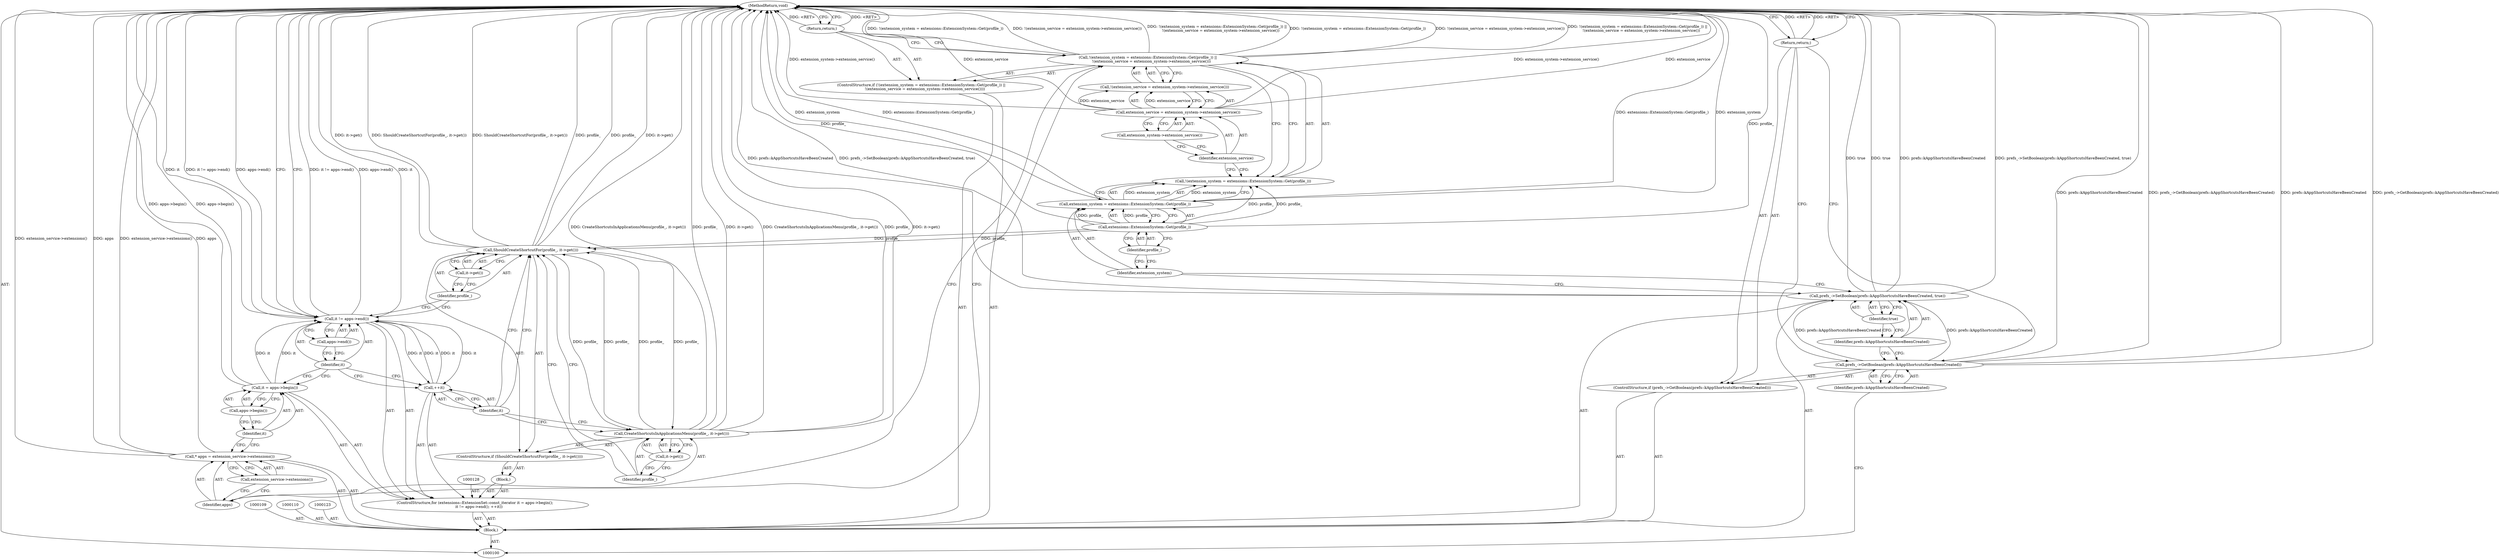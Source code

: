 digraph "0_Chrome_438b99bc730bc665eedfc62c4eb864c981e5c65f_0" {
"1000145" [label="(MethodReturn,void)"];
"1000101" [label="(Block,)"];
"1000121" [label="(Call,extension_system->extension_service())"];
"1000118" [label="(Call,!(extension_service = extension_system->extension_service()))"];
"1000119" [label="(Call,extension_service = extension_system->extension_service())"];
"1000120" [label="(Identifier,extension_service)"];
"1000122" [label="(Return,return;)"];
"1000124" [label="(Call,* apps = extension_service->extensions())"];
"1000125" [label="(Identifier,apps)"];
"1000126" [label="(Call,extension_service->extensions())"];
"1000127" [label="(ControlStructure,for (extensions::ExtensionSet::const_iterator it = apps->begin();\n       it != apps->end(); ++it))"];
"1000129" [label="(Call,it = apps->begin())"];
"1000130" [label="(Identifier,it)"];
"1000131" [label="(Call,apps->begin())"];
"1000134" [label="(Call,apps->end())"];
"1000135" [label="(Call,++it)"];
"1000136" [label="(Identifier,it)"];
"1000137" [label="(Block,)"];
"1000132" [label="(Call,it != apps->end())"];
"1000133" [label="(Identifier,it)"];
"1000140" [label="(Identifier,profile_)"];
"1000138" [label="(ControlStructure,if (ShouldCreateShortcutFor(profile_, it->get())))"];
"1000141" [label="(Call,it->get())"];
"1000139" [label="(Call,ShouldCreateShortcutFor(profile_, it->get()))"];
"1000143" [label="(Identifier,profile_)"];
"1000144" [label="(Call,it->get())"];
"1000142" [label="(Call,CreateShortcutsInApplicationsMenu(profile_, it->get()))"];
"1000102" [label="(ControlStructure,if (prefs_->GetBoolean(prefs::kAppShortcutsHaveBeenCreated)))"];
"1000104" [label="(Identifier,prefs::kAppShortcutsHaveBeenCreated)"];
"1000103" [label="(Call,prefs_->GetBoolean(prefs::kAppShortcutsHaveBeenCreated))"];
"1000105" [label="(Return,return;)"];
"1000106" [label="(Call,prefs_->SetBoolean(prefs::kAppShortcutsHaveBeenCreated, true))"];
"1000107" [label="(Identifier,prefs::kAppShortcutsHaveBeenCreated)"];
"1000108" [label="(Identifier,true)"];
"1000111" [label="(ControlStructure,if (!(extension_system = extensions::ExtensionSystem::Get(profile_)) ||\n      !(extension_service = extension_system->extension_service())))"];
"1000116" [label="(Call,extensions::ExtensionSystem::Get(profile_))"];
"1000112" [label="(Call,!(extension_system = extensions::ExtensionSystem::Get(profile_)) ||\n      !(extension_service = extension_system->extension_service()))"];
"1000113" [label="(Call,!(extension_system = extensions::ExtensionSystem::Get(profile_)))"];
"1000117" [label="(Identifier,profile_)"];
"1000114" [label="(Call,extension_system = extensions::ExtensionSystem::Get(profile_))"];
"1000115" [label="(Identifier,extension_system)"];
"1000145" -> "1000100"  [label="AST: "];
"1000145" -> "1000105"  [label="CFG: "];
"1000145" -> "1000122"  [label="CFG: "];
"1000145" -> "1000132"  [label="CFG: "];
"1000122" -> "1000145"  [label="DDG: <RET>"];
"1000116" -> "1000145"  [label="DDG: profile_"];
"1000124" -> "1000145"  [label="DDG: extension_service->extensions()"];
"1000124" -> "1000145"  [label="DDG: apps"];
"1000142" -> "1000145"  [label="DDG: CreateShortcutsInApplicationsMenu(profile_, it->get())"];
"1000142" -> "1000145"  [label="DDG: profile_"];
"1000142" -> "1000145"  [label="DDG: it->get()"];
"1000106" -> "1000145"  [label="DDG: true"];
"1000106" -> "1000145"  [label="DDG: prefs::kAppShortcutsHaveBeenCreated"];
"1000106" -> "1000145"  [label="DDG: prefs_->SetBoolean(prefs::kAppShortcutsHaveBeenCreated, true)"];
"1000103" -> "1000145"  [label="DDG: prefs::kAppShortcutsHaveBeenCreated"];
"1000103" -> "1000145"  [label="DDG: prefs_->GetBoolean(prefs::kAppShortcutsHaveBeenCreated)"];
"1000139" -> "1000145"  [label="DDG: profile_"];
"1000139" -> "1000145"  [label="DDG: it->get()"];
"1000139" -> "1000145"  [label="DDG: ShouldCreateShortcutFor(profile_, it->get())"];
"1000112" -> "1000145"  [label="DDG: !(extension_service = extension_system->extension_service())"];
"1000112" -> "1000145"  [label="DDG: !(extension_system = extensions::ExtensionSystem::Get(profile_)) ||\n      !(extension_service = extension_system->extension_service())"];
"1000112" -> "1000145"  [label="DDG: !(extension_system = extensions::ExtensionSystem::Get(profile_))"];
"1000114" -> "1000145"  [label="DDG: extensions::ExtensionSystem::Get(profile_)"];
"1000114" -> "1000145"  [label="DDG: extension_system"];
"1000132" -> "1000145"  [label="DDG: it != apps->end()"];
"1000132" -> "1000145"  [label="DDG: apps->end()"];
"1000132" -> "1000145"  [label="DDG: it"];
"1000119" -> "1000145"  [label="DDG: extension_system->extension_service()"];
"1000119" -> "1000145"  [label="DDG: extension_service"];
"1000129" -> "1000145"  [label="DDG: apps->begin()"];
"1000105" -> "1000145"  [label="DDG: <RET>"];
"1000101" -> "1000100"  [label="AST: "];
"1000102" -> "1000101"  [label="AST: "];
"1000106" -> "1000101"  [label="AST: "];
"1000109" -> "1000101"  [label="AST: "];
"1000110" -> "1000101"  [label="AST: "];
"1000111" -> "1000101"  [label="AST: "];
"1000123" -> "1000101"  [label="AST: "];
"1000124" -> "1000101"  [label="AST: "];
"1000127" -> "1000101"  [label="AST: "];
"1000121" -> "1000119"  [label="AST: "];
"1000121" -> "1000120"  [label="CFG: "];
"1000119" -> "1000121"  [label="CFG: "];
"1000118" -> "1000112"  [label="AST: "];
"1000118" -> "1000119"  [label="CFG: "];
"1000119" -> "1000118"  [label="AST: "];
"1000112" -> "1000118"  [label="CFG: "];
"1000119" -> "1000118"  [label="DDG: extension_service"];
"1000119" -> "1000118"  [label="AST: "];
"1000119" -> "1000121"  [label="CFG: "];
"1000120" -> "1000119"  [label="AST: "];
"1000121" -> "1000119"  [label="AST: "];
"1000118" -> "1000119"  [label="CFG: "];
"1000119" -> "1000145"  [label="DDG: extension_system->extension_service()"];
"1000119" -> "1000145"  [label="DDG: extension_service"];
"1000119" -> "1000118"  [label="DDG: extension_service"];
"1000120" -> "1000119"  [label="AST: "];
"1000120" -> "1000113"  [label="CFG: "];
"1000121" -> "1000120"  [label="CFG: "];
"1000122" -> "1000111"  [label="AST: "];
"1000122" -> "1000112"  [label="CFG: "];
"1000145" -> "1000122"  [label="CFG: "];
"1000122" -> "1000145"  [label="DDG: <RET>"];
"1000124" -> "1000101"  [label="AST: "];
"1000124" -> "1000126"  [label="CFG: "];
"1000125" -> "1000124"  [label="AST: "];
"1000126" -> "1000124"  [label="AST: "];
"1000130" -> "1000124"  [label="CFG: "];
"1000124" -> "1000145"  [label="DDG: extension_service->extensions()"];
"1000124" -> "1000145"  [label="DDG: apps"];
"1000125" -> "1000124"  [label="AST: "];
"1000125" -> "1000112"  [label="CFG: "];
"1000126" -> "1000125"  [label="CFG: "];
"1000126" -> "1000124"  [label="AST: "];
"1000126" -> "1000125"  [label="CFG: "];
"1000124" -> "1000126"  [label="CFG: "];
"1000127" -> "1000101"  [label="AST: "];
"1000128" -> "1000127"  [label="AST: "];
"1000129" -> "1000127"  [label="AST: "];
"1000132" -> "1000127"  [label="AST: "];
"1000135" -> "1000127"  [label="AST: "];
"1000137" -> "1000127"  [label="AST: "];
"1000129" -> "1000127"  [label="AST: "];
"1000129" -> "1000131"  [label="CFG: "];
"1000130" -> "1000129"  [label="AST: "];
"1000131" -> "1000129"  [label="AST: "];
"1000133" -> "1000129"  [label="CFG: "];
"1000129" -> "1000145"  [label="DDG: apps->begin()"];
"1000129" -> "1000132"  [label="DDG: it"];
"1000130" -> "1000129"  [label="AST: "];
"1000130" -> "1000124"  [label="CFG: "];
"1000131" -> "1000130"  [label="CFG: "];
"1000131" -> "1000129"  [label="AST: "];
"1000131" -> "1000130"  [label="CFG: "];
"1000129" -> "1000131"  [label="CFG: "];
"1000134" -> "1000132"  [label="AST: "];
"1000134" -> "1000133"  [label="CFG: "];
"1000132" -> "1000134"  [label="CFG: "];
"1000135" -> "1000127"  [label="AST: "];
"1000135" -> "1000136"  [label="CFG: "];
"1000136" -> "1000135"  [label="AST: "];
"1000133" -> "1000135"  [label="CFG: "];
"1000135" -> "1000132"  [label="DDG: it"];
"1000132" -> "1000135"  [label="DDG: it"];
"1000136" -> "1000135"  [label="AST: "];
"1000136" -> "1000142"  [label="CFG: "];
"1000136" -> "1000139"  [label="CFG: "];
"1000135" -> "1000136"  [label="CFG: "];
"1000137" -> "1000127"  [label="AST: "];
"1000138" -> "1000137"  [label="AST: "];
"1000132" -> "1000127"  [label="AST: "];
"1000132" -> "1000134"  [label="CFG: "];
"1000133" -> "1000132"  [label="AST: "];
"1000134" -> "1000132"  [label="AST: "];
"1000140" -> "1000132"  [label="CFG: "];
"1000145" -> "1000132"  [label="CFG: "];
"1000132" -> "1000145"  [label="DDG: it != apps->end()"];
"1000132" -> "1000145"  [label="DDG: apps->end()"];
"1000132" -> "1000145"  [label="DDG: it"];
"1000129" -> "1000132"  [label="DDG: it"];
"1000135" -> "1000132"  [label="DDG: it"];
"1000132" -> "1000135"  [label="DDG: it"];
"1000133" -> "1000132"  [label="AST: "];
"1000133" -> "1000129"  [label="CFG: "];
"1000133" -> "1000135"  [label="CFG: "];
"1000134" -> "1000133"  [label="CFG: "];
"1000140" -> "1000139"  [label="AST: "];
"1000140" -> "1000132"  [label="CFG: "];
"1000141" -> "1000140"  [label="CFG: "];
"1000138" -> "1000137"  [label="AST: "];
"1000139" -> "1000138"  [label="AST: "];
"1000142" -> "1000138"  [label="AST: "];
"1000141" -> "1000139"  [label="AST: "];
"1000141" -> "1000140"  [label="CFG: "];
"1000139" -> "1000141"  [label="CFG: "];
"1000139" -> "1000138"  [label="AST: "];
"1000139" -> "1000141"  [label="CFG: "];
"1000140" -> "1000139"  [label="AST: "];
"1000141" -> "1000139"  [label="AST: "];
"1000143" -> "1000139"  [label="CFG: "];
"1000136" -> "1000139"  [label="CFG: "];
"1000139" -> "1000145"  [label="DDG: profile_"];
"1000139" -> "1000145"  [label="DDG: it->get()"];
"1000139" -> "1000145"  [label="DDG: ShouldCreateShortcutFor(profile_, it->get())"];
"1000116" -> "1000139"  [label="DDG: profile_"];
"1000142" -> "1000139"  [label="DDG: profile_"];
"1000139" -> "1000142"  [label="DDG: profile_"];
"1000143" -> "1000142"  [label="AST: "];
"1000143" -> "1000139"  [label="CFG: "];
"1000144" -> "1000143"  [label="CFG: "];
"1000144" -> "1000142"  [label="AST: "];
"1000144" -> "1000143"  [label="CFG: "];
"1000142" -> "1000144"  [label="CFG: "];
"1000142" -> "1000138"  [label="AST: "];
"1000142" -> "1000144"  [label="CFG: "];
"1000143" -> "1000142"  [label="AST: "];
"1000144" -> "1000142"  [label="AST: "];
"1000136" -> "1000142"  [label="CFG: "];
"1000142" -> "1000145"  [label="DDG: CreateShortcutsInApplicationsMenu(profile_, it->get())"];
"1000142" -> "1000145"  [label="DDG: profile_"];
"1000142" -> "1000145"  [label="DDG: it->get()"];
"1000142" -> "1000139"  [label="DDG: profile_"];
"1000139" -> "1000142"  [label="DDG: profile_"];
"1000102" -> "1000101"  [label="AST: "];
"1000103" -> "1000102"  [label="AST: "];
"1000105" -> "1000102"  [label="AST: "];
"1000104" -> "1000103"  [label="AST: "];
"1000104" -> "1000100"  [label="CFG: "];
"1000103" -> "1000104"  [label="CFG: "];
"1000103" -> "1000102"  [label="AST: "];
"1000103" -> "1000104"  [label="CFG: "];
"1000104" -> "1000103"  [label="AST: "];
"1000105" -> "1000103"  [label="CFG: "];
"1000107" -> "1000103"  [label="CFG: "];
"1000103" -> "1000145"  [label="DDG: prefs::kAppShortcutsHaveBeenCreated"];
"1000103" -> "1000145"  [label="DDG: prefs_->GetBoolean(prefs::kAppShortcutsHaveBeenCreated)"];
"1000103" -> "1000106"  [label="DDG: prefs::kAppShortcutsHaveBeenCreated"];
"1000105" -> "1000102"  [label="AST: "];
"1000105" -> "1000103"  [label="CFG: "];
"1000145" -> "1000105"  [label="CFG: "];
"1000105" -> "1000145"  [label="DDG: <RET>"];
"1000106" -> "1000101"  [label="AST: "];
"1000106" -> "1000108"  [label="CFG: "];
"1000107" -> "1000106"  [label="AST: "];
"1000108" -> "1000106"  [label="AST: "];
"1000115" -> "1000106"  [label="CFG: "];
"1000106" -> "1000145"  [label="DDG: true"];
"1000106" -> "1000145"  [label="DDG: prefs::kAppShortcutsHaveBeenCreated"];
"1000106" -> "1000145"  [label="DDG: prefs_->SetBoolean(prefs::kAppShortcutsHaveBeenCreated, true)"];
"1000103" -> "1000106"  [label="DDG: prefs::kAppShortcutsHaveBeenCreated"];
"1000107" -> "1000106"  [label="AST: "];
"1000107" -> "1000103"  [label="CFG: "];
"1000108" -> "1000107"  [label="CFG: "];
"1000108" -> "1000106"  [label="AST: "];
"1000108" -> "1000107"  [label="CFG: "];
"1000106" -> "1000108"  [label="CFG: "];
"1000111" -> "1000101"  [label="AST: "];
"1000112" -> "1000111"  [label="AST: "];
"1000122" -> "1000111"  [label="AST: "];
"1000116" -> "1000114"  [label="AST: "];
"1000116" -> "1000117"  [label="CFG: "];
"1000117" -> "1000116"  [label="AST: "];
"1000114" -> "1000116"  [label="CFG: "];
"1000116" -> "1000145"  [label="DDG: profile_"];
"1000116" -> "1000113"  [label="DDG: profile_"];
"1000116" -> "1000114"  [label="DDG: profile_"];
"1000116" -> "1000139"  [label="DDG: profile_"];
"1000112" -> "1000111"  [label="AST: "];
"1000112" -> "1000113"  [label="CFG: "];
"1000112" -> "1000118"  [label="CFG: "];
"1000113" -> "1000112"  [label="AST: "];
"1000118" -> "1000112"  [label="AST: "];
"1000122" -> "1000112"  [label="CFG: "];
"1000125" -> "1000112"  [label="CFG: "];
"1000112" -> "1000145"  [label="DDG: !(extension_service = extension_system->extension_service())"];
"1000112" -> "1000145"  [label="DDG: !(extension_system = extensions::ExtensionSystem::Get(profile_)) ||\n      !(extension_service = extension_system->extension_service())"];
"1000112" -> "1000145"  [label="DDG: !(extension_system = extensions::ExtensionSystem::Get(profile_))"];
"1000113" -> "1000112"  [label="AST: "];
"1000113" -> "1000114"  [label="CFG: "];
"1000114" -> "1000113"  [label="AST: "];
"1000120" -> "1000113"  [label="CFG: "];
"1000112" -> "1000113"  [label="CFG: "];
"1000114" -> "1000113"  [label="DDG: extension_system"];
"1000116" -> "1000113"  [label="DDG: profile_"];
"1000117" -> "1000116"  [label="AST: "];
"1000117" -> "1000115"  [label="CFG: "];
"1000116" -> "1000117"  [label="CFG: "];
"1000114" -> "1000113"  [label="AST: "];
"1000114" -> "1000116"  [label="CFG: "];
"1000115" -> "1000114"  [label="AST: "];
"1000116" -> "1000114"  [label="AST: "];
"1000113" -> "1000114"  [label="CFG: "];
"1000114" -> "1000145"  [label="DDG: extensions::ExtensionSystem::Get(profile_)"];
"1000114" -> "1000145"  [label="DDG: extension_system"];
"1000114" -> "1000113"  [label="DDG: extension_system"];
"1000116" -> "1000114"  [label="DDG: profile_"];
"1000115" -> "1000114"  [label="AST: "];
"1000115" -> "1000106"  [label="CFG: "];
"1000117" -> "1000115"  [label="CFG: "];
}
